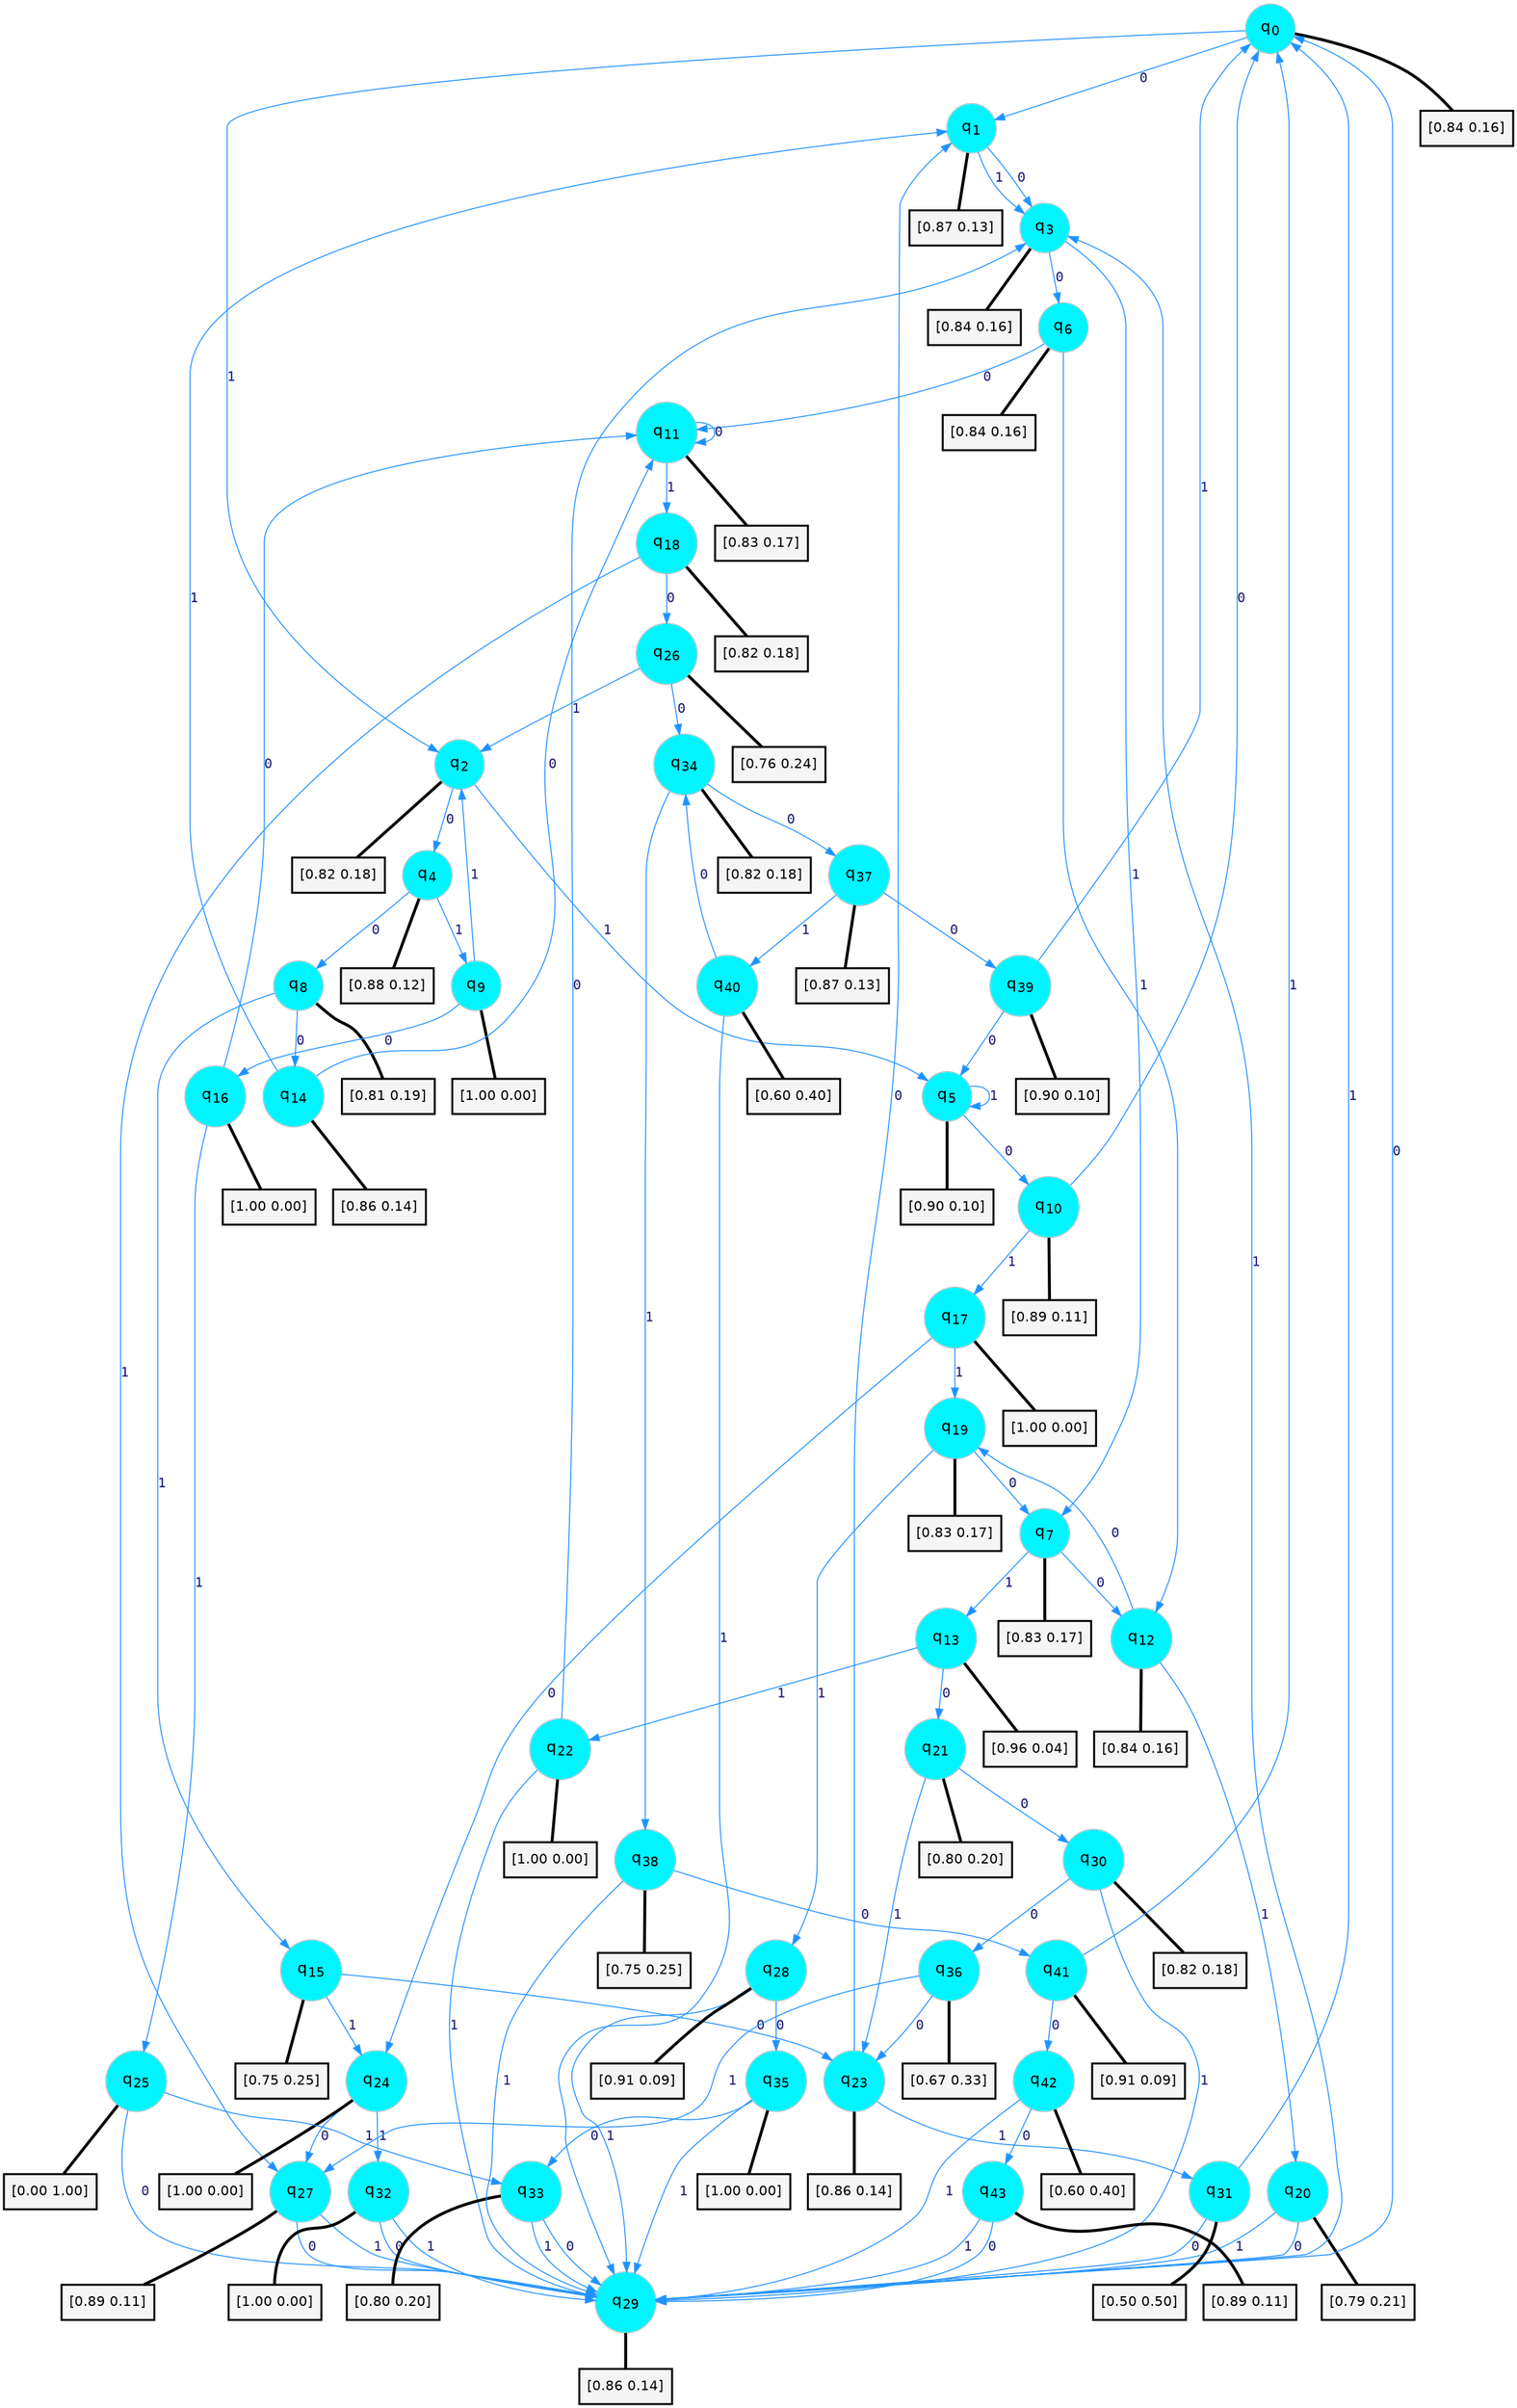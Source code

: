 digraph G {
graph [
bgcolor=transparent, dpi=300, rankdir=TD, size="40,25"];
node [
color=gray, fillcolor=turquoise1, fontcolor=black, fontname=Helvetica, fontsize=16, fontweight=bold, shape=circle, style=filled];
edge [
arrowsize=1, color=dodgerblue1, fontcolor=midnightblue, fontname=courier, fontweight=bold, penwidth=1, style=solid, weight=20];
0[label=<q<SUB>0</SUB>>];
1[label=<q<SUB>1</SUB>>];
2[label=<q<SUB>2</SUB>>];
3[label=<q<SUB>3</SUB>>];
4[label=<q<SUB>4</SUB>>];
5[label=<q<SUB>5</SUB>>];
6[label=<q<SUB>6</SUB>>];
7[label=<q<SUB>7</SUB>>];
8[label=<q<SUB>8</SUB>>];
9[label=<q<SUB>9</SUB>>];
10[label=<q<SUB>10</SUB>>];
11[label=<q<SUB>11</SUB>>];
12[label=<q<SUB>12</SUB>>];
13[label=<q<SUB>13</SUB>>];
14[label=<q<SUB>14</SUB>>];
15[label=<q<SUB>15</SUB>>];
16[label=<q<SUB>16</SUB>>];
17[label=<q<SUB>17</SUB>>];
18[label=<q<SUB>18</SUB>>];
19[label=<q<SUB>19</SUB>>];
20[label=<q<SUB>20</SUB>>];
21[label=<q<SUB>21</SUB>>];
22[label=<q<SUB>22</SUB>>];
23[label=<q<SUB>23</SUB>>];
24[label=<q<SUB>24</SUB>>];
25[label=<q<SUB>25</SUB>>];
26[label=<q<SUB>26</SUB>>];
27[label=<q<SUB>27</SUB>>];
28[label=<q<SUB>28</SUB>>];
29[label=<q<SUB>29</SUB>>];
30[label=<q<SUB>30</SUB>>];
31[label=<q<SUB>31</SUB>>];
32[label=<q<SUB>32</SUB>>];
33[label=<q<SUB>33</SUB>>];
34[label=<q<SUB>34</SUB>>];
35[label=<q<SUB>35</SUB>>];
36[label=<q<SUB>36</SUB>>];
37[label=<q<SUB>37</SUB>>];
38[label=<q<SUB>38</SUB>>];
39[label=<q<SUB>39</SUB>>];
40[label=<q<SUB>40</SUB>>];
41[label=<q<SUB>41</SUB>>];
42[label=<q<SUB>42</SUB>>];
43[label=<q<SUB>43</SUB>>];
44[label="[0.84 0.16]", shape=box,fontcolor=black, fontname=Helvetica, fontsize=14, penwidth=2, fillcolor=whitesmoke,color=black];
45[label="[0.87 0.13]", shape=box,fontcolor=black, fontname=Helvetica, fontsize=14, penwidth=2, fillcolor=whitesmoke,color=black];
46[label="[0.82 0.18]", shape=box,fontcolor=black, fontname=Helvetica, fontsize=14, penwidth=2, fillcolor=whitesmoke,color=black];
47[label="[0.84 0.16]", shape=box,fontcolor=black, fontname=Helvetica, fontsize=14, penwidth=2, fillcolor=whitesmoke,color=black];
48[label="[0.88 0.12]", shape=box,fontcolor=black, fontname=Helvetica, fontsize=14, penwidth=2, fillcolor=whitesmoke,color=black];
49[label="[0.90 0.10]", shape=box,fontcolor=black, fontname=Helvetica, fontsize=14, penwidth=2, fillcolor=whitesmoke,color=black];
50[label="[0.84 0.16]", shape=box,fontcolor=black, fontname=Helvetica, fontsize=14, penwidth=2, fillcolor=whitesmoke,color=black];
51[label="[0.83 0.17]", shape=box,fontcolor=black, fontname=Helvetica, fontsize=14, penwidth=2, fillcolor=whitesmoke,color=black];
52[label="[0.81 0.19]", shape=box,fontcolor=black, fontname=Helvetica, fontsize=14, penwidth=2, fillcolor=whitesmoke,color=black];
53[label="[1.00 0.00]", shape=box,fontcolor=black, fontname=Helvetica, fontsize=14, penwidth=2, fillcolor=whitesmoke,color=black];
54[label="[0.89 0.11]", shape=box,fontcolor=black, fontname=Helvetica, fontsize=14, penwidth=2, fillcolor=whitesmoke,color=black];
55[label="[0.83 0.17]", shape=box,fontcolor=black, fontname=Helvetica, fontsize=14, penwidth=2, fillcolor=whitesmoke,color=black];
56[label="[0.84 0.16]", shape=box,fontcolor=black, fontname=Helvetica, fontsize=14, penwidth=2, fillcolor=whitesmoke,color=black];
57[label="[0.96 0.04]", shape=box,fontcolor=black, fontname=Helvetica, fontsize=14, penwidth=2, fillcolor=whitesmoke,color=black];
58[label="[0.86 0.14]", shape=box,fontcolor=black, fontname=Helvetica, fontsize=14, penwidth=2, fillcolor=whitesmoke,color=black];
59[label="[0.75 0.25]", shape=box,fontcolor=black, fontname=Helvetica, fontsize=14, penwidth=2, fillcolor=whitesmoke,color=black];
60[label="[1.00 0.00]", shape=box,fontcolor=black, fontname=Helvetica, fontsize=14, penwidth=2, fillcolor=whitesmoke,color=black];
61[label="[1.00 0.00]", shape=box,fontcolor=black, fontname=Helvetica, fontsize=14, penwidth=2, fillcolor=whitesmoke,color=black];
62[label="[0.82 0.18]", shape=box,fontcolor=black, fontname=Helvetica, fontsize=14, penwidth=2, fillcolor=whitesmoke,color=black];
63[label="[0.83 0.17]", shape=box,fontcolor=black, fontname=Helvetica, fontsize=14, penwidth=2, fillcolor=whitesmoke,color=black];
64[label="[0.79 0.21]", shape=box,fontcolor=black, fontname=Helvetica, fontsize=14, penwidth=2, fillcolor=whitesmoke,color=black];
65[label="[0.80 0.20]", shape=box,fontcolor=black, fontname=Helvetica, fontsize=14, penwidth=2, fillcolor=whitesmoke,color=black];
66[label="[1.00 0.00]", shape=box,fontcolor=black, fontname=Helvetica, fontsize=14, penwidth=2, fillcolor=whitesmoke,color=black];
67[label="[0.86 0.14]", shape=box,fontcolor=black, fontname=Helvetica, fontsize=14, penwidth=2, fillcolor=whitesmoke,color=black];
68[label="[1.00 0.00]", shape=box,fontcolor=black, fontname=Helvetica, fontsize=14, penwidth=2, fillcolor=whitesmoke,color=black];
69[label="[0.00 1.00]", shape=box,fontcolor=black, fontname=Helvetica, fontsize=14, penwidth=2, fillcolor=whitesmoke,color=black];
70[label="[0.76 0.24]", shape=box,fontcolor=black, fontname=Helvetica, fontsize=14, penwidth=2, fillcolor=whitesmoke,color=black];
71[label="[0.89 0.11]", shape=box,fontcolor=black, fontname=Helvetica, fontsize=14, penwidth=2, fillcolor=whitesmoke,color=black];
72[label="[0.91 0.09]", shape=box,fontcolor=black, fontname=Helvetica, fontsize=14, penwidth=2, fillcolor=whitesmoke,color=black];
73[label="[0.86 0.14]", shape=box,fontcolor=black, fontname=Helvetica, fontsize=14, penwidth=2, fillcolor=whitesmoke,color=black];
74[label="[0.82 0.18]", shape=box,fontcolor=black, fontname=Helvetica, fontsize=14, penwidth=2, fillcolor=whitesmoke,color=black];
75[label="[0.50 0.50]", shape=box,fontcolor=black, fontname=Helvetica, fontsize=14, penwidth=2, fillcolor=whitesmoke,color=black];
76[label="[1.00 0.00]", shape=box,fontcolor=black, fontname=Helvetica, fontsize=14, penwidth=2, fillcolor=whitesmoke,color=black];
77[label="[0.80 0.20]", shape=box,fontcolor=black, fontname=Helvetica, fontsize=14, penwidth=2, fillcolor=whitesmoke,color=black];
78[label="[0.82 0.18]", shape=box,fontcolor=black, fontname=Helvetica, fontsize=14, penwidth=2, fillcolor=whitesmoke,color=black];
79[label="[1.00 0.00]", shape=box,fontcolor=black, fontname=Helvetica, fontsize=14, penwidth=2, fillcolor=whitesmoke,color=black];
80[label="[0.67 0.33]", shape=box,fontcolor=black, fontname=Helvetica, fontsize=14, penwidth=2, fillcolor=whitesmoke,color=black];
81[label="[0.87 0.13]", shape=box,fontcolor=black, fontname=Helvetica, fontsize=14, penwidth=2, fillcolor=whitesmoke,color=black];
82[label="[0.75 0.25]", shape=box,fontcolor=black, fontname=Helvetica, fontsize=14, penwidth=2, fillcolor=whitesmoke,color=black];
83[label="[0.90 0.10]", shape=box,fontcolor=black, fontname=Helvetica, fontsize=14, penwidth=2, fillcolor=whitesmoke,color=black];
84[label="[0.60 0.40]", shape=box,fontcolor=black, fontname=Helvetica, fontsize=14, penwidth=2, fillcolor=whitesmoke,color=black];
85[label="[0.91 0.09]", shape=box,fontcolor=black, fontname=Helvetica, fontsize=14, penwidth=2, fillcolor=whitesmoke,color=black];
86[label="[0.60 0.40]", shape=box,fontcolor=black, fontname=Helvetica, fontsize=14, penwidth=2, fillcolor=whitesmoke,color=black];
87[label="[0.89 0.11]", shape=box,fontcolor=black, fontname=Helvetica, fontsize=14, penwidth=2, fillcolor=whitesmoke,color=black];
0->1 [label=0];
0->2 [label=1];
0->44 [arrowhead=none, penwidth=3,color=black];
1->3 [label=0];
1->3 [label=1];
1->45 [arrowhead=none, penwidth=3,color=black];
2->4 [label=0];
2->5 [label=1];
2->46 [arrowhead=none, penwidth=3,color=black];
3->6 [label=0];
3->7 [label=1];
3->47 [arrowhead=none, penwidth=3,color=black];
4->8 [label=0];
4->9 [label=1];
4->48 [arrowhead=none, penwidth=3,color=black];
5->10 [label=0];
5->5 [label=1];
5->49 [arrowhead=none, penwidth=3,color=black];
6->11 [label=0];
6->12 [label=1];
6->50 [arrowhead=none, penwidth=3,color=black];
7->12 [label=0];
7->13 [label=1];
7->51 [arrowhead=none, penwidth=3,color=black];
8->14 [label=0];
8->15 [label=1];
8->52 [arrowhead=none, penwidth=3,color=black];
9->16 [label=0];
9->2 [label=1];
9->53 [arrowhead=none, penwidth=3,color=black];
10->0 [label=0];
10->17 [label=1];
10->54 [arrowhead=none, penwidth=3,color=black];
11->11 [label=0];
11->18 [label=1];
11->55 [arrowhead=none, penwidth=3,color=black];
12->19 [label=0];
12->20 [label=1];
12->56 [arrowhead=none, penwidth=3,color=black];
13->21 [label=0];
13->22 [label=1];
13->57 [arrowhead=none, penwidth=3,color=black];
14->11 [label=0];
14->1 [label=1];
14->58 [arrowhead=none, penwidth=3,color=black];
15->23 [label=0];
15->24 [label=1];
15->59 [arrowhead=none, penwidth=3,color=black];
16->11 [label=0];
16->25 [label=1];
16->60 [arrowhead=none, penwidth=3,color=black];
17->24 [label=0];
17->19 [label=1];
17->61 [arrowhead=none, penwidth=3,color=black];
18->26 [label=0];
18->27 [label=1];
18->62 [arrowhead=none, penwidth=3,color=black];
19->7 [label=0];
19->28 [label=1];
19->63 [arrowhead=none, penwidth=3,color=black];
20->29 [label=0];
20->29 [label=1];
20->64 [arrowhead=none, penwidth=3,color=black];
21->30 [label=0];
21->23 [label=1];
21->65 [arrowhead=none, penwidth=3,color=black];
22->3 [label=0];
22->29 [label=1];
22->66 [arrowhead=none, penwidth=3,color=black];
23->1 [label=0];
23->31 [label=1];
23->67 [arrowhead=none, penwidth=3,color=black];
24->27 [label=0];
24->32 [label=1];
24->68 [arrowhead=none, penwidth=3,color=black];
25->29 [label=0];
25->33 [label=1];
25->69 [arrowhead=none, penwidth=3,color=black];
26->34 [label=0];
26->2 [label=1];
26->70 [arrowhead=none, penwidth=3,color=black];
27->29 [label=0];
27->29 [label=1];
27->71 [arrowhead=none, penwidth=3,color=black];
28->35 [label=0];
28->29 [label=1];
28->72 [arrowhead=none, penwidth=3,color=black];
29->0 [label=0];
29->3 [label=1];
29->73 [arrowhead=none, penwidth=3,color=black];
30->36 [label=0];
30->29 [label=1];
30->74 [arrowhead=none, penwidth=3,color=black];
31->29 [label=0];
31->0 [label=1];
31->75 [arrowhead=none, penwidth=3,color=black];
32->29 [label=0];
32->29 [label=1];
32->76 [arrowhead=none, penwidth=3,color=black];
33->29 [label=0];
33->29 [label=1];
33->77 [arrowhead=none, penwidth=3,color=black];
34->37 [label=0];
34->38 [label=1];
34->78 [arrowhead=none, penwidth=3,color=black];
35->33 [label=0];
35->29 [label=1];
35->79 [arrowhead=none, penwidth=3,color=black];
36->23 [label=0];
36->27 [label=1];
36->80 [arrowhead=none, penwidth=3,color=black];
37->39 [label=0];
37->40 [label=1];
37->81 [arrowhead=none, penwidth=3,color=black];
38->41 [label=0];
38->29 [label=1];
38->82 [arrowhead=none, penwidth=3,color=black];
39->5 [label=0];
39->0 [label=1];
39->83 [arrowhead=none, penwidth=3,color=black];
40->34 [label=0];
40->29 [label=1];
40->84 [arrowhead=none, penwidth=3,color=black];
41->42 [label=0];
41->0 [label=1];
41->85 [arrowhead=none, penwidth=3,color=black];
42->43 [label=0];
42->29 [label=1];
42->86 [arrowhead=none, penwidth=3,color=black];
43->29 [label=0];
43->29 [label=1];
43->87 [arrowhead=none, penwidth=3,color=black];
}
